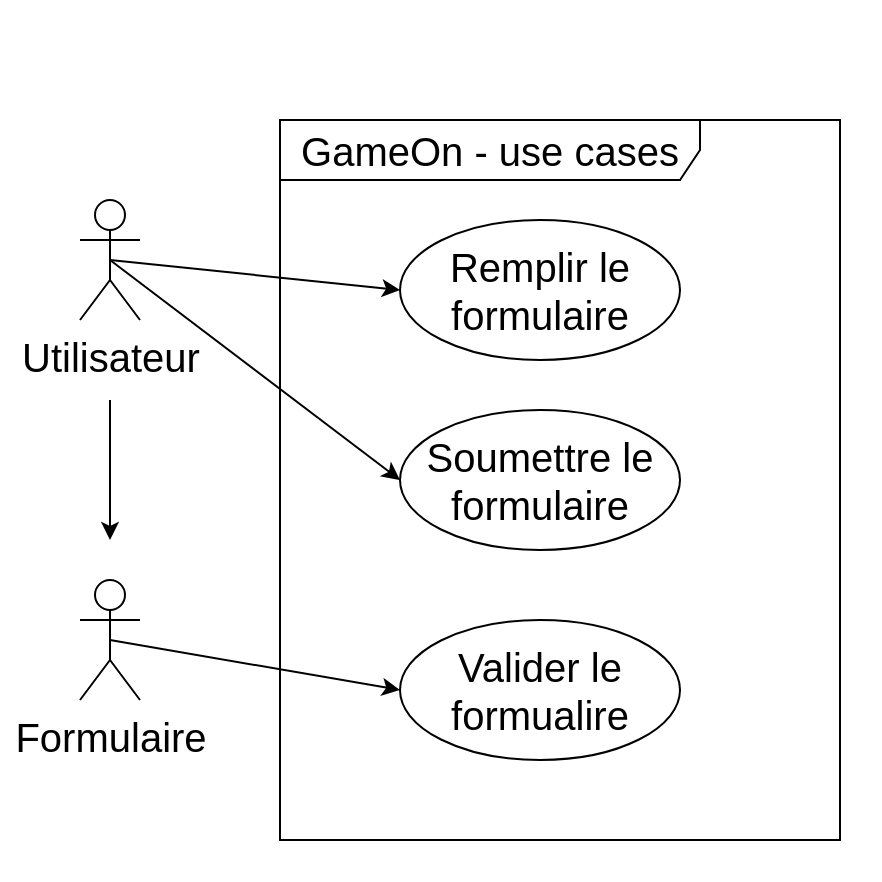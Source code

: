 <mxfile>
    <diagram id="Q7zXAm7sxzjWgE68P2he" name="Page-1">
        <mxGraphModel dx="1066" dy="450" grid="1" gridSize="10" guides="1" tooltips="1" connect="1" arrows="1" fold="1" page="1" pageScale="1" pageWidth="827" pageHeight="1169" background="#ffffff" math="0" shadow="0">
            <root>
                <mxCell id="0"/>
                <mxCell id="1" parent="0"/>
                <mxCell id="44" style="edgeStyle=none;rounded=0;orthogonalLoop=1;jettySize=auto;html=1;exitX=0.5;exitY=0.5;exitDx=0;exitDy=0;exitPerimeter=0;entryX=0;entryY=0.5;entryDx=0;entryDy=0;sourcePerimeterSpacing=0;strokeColor=#000000;fontSize=20;fontColor=#000000;" parent="1" source="33" target="41" edge="1">
                    <mxGeometry relative="1" as="geometry"/>
                </mxCell>
                <mxCell id="33" value="Formulaire" style="shape=umlActor;verticalLabelPosition=bottom;verticalAlign=top;html=1;strokeColor=#000000;fillColor=none;fontSize=20;fontColor=#000000;" parent="1" vertex="1">
                    <mxGeometry x="180" y="310" width="30" height="60" as="geometry"/>
                </mxCell>
                <mxCell id="37" style="edgeStyle=none;rounded=0;orthogonalLoop=1;jettySize=auto;html=1;sourcePerimeterSpacing=0;strokeColor=#000000;fontSize=20;fontColor=#000000;" parent="1" edge="1">
                    <mxGeometry relative="1" as="geometry">
                        <mxPoint x="195" y="290" as="targetPoint"/>
                        <mxPoint x="195" y="220" as="sourcePoint"/>
                    </mxGeometry>
                </mxCell>
                <mxCell id="42" style="rounded=0;orthogonalLoop=1;jettySize=auto;html=1;exitX=0.5;exitY=0.5;exitDx=0;exitDy=0;exitPerimeter=0;entryX=0;entryY=0.5;entryDx=0;entryDy=0;sourcePerimeterSpacing=0;strokeColor=#000000;fontSize=20;fontColor=#000000;" parent="1" source="34" target="39" edge="1">
                    <mxGeometry relative="1" as="geometry"/>
                </mxCell>
                <mxCell id="43" style="edgeStyle=none;rounded=0;orthogonalLoop=1;jettySize=auto;html=1;exitX=0.5;exitY=0.5;exitDx=0;exitDy=0;exitPerimeter=0;entryX=0;entryY=0.5;entryDx=0;entryDy=0;sourcePerimeterSpacing=0;strokeColor=#000000;fontSize=20;fontColor=#000000;" parent="1" source="34" target="40" edge="1">
                    <mxGeometry relative="1" as="geometry"/>
                </mxCell>
                <mxCell id="34" value="Utilisateur" style="shape=umlActor;verticalLabelPosition=bottom;verticalAlign=top;html=1;strokeColor=#000000;fillColor=none;fontSize=20;fontColor=#000000;" parent="1" vertex="1">
                    <mxGeometry x="180" y="120" width="30" height="60" as="geometry"/>
                </mxCell>
                <mxCell id="38" value="GameOn - use cases" style="shape=umlFrame;whiteSpace=wrap;html=1;strokeColor=#000000;fillColor=none;fontSize=20;fontColor=#000000;width=210;height=30;" parent="1" vertex="1">
                    <mxGeometry x="280" y="80" width="280" height="360" as="geometry"/>
                </mxCell>
                <mxCell id="39" value="Remplir le formulaire" style="ellipse;whiteSpace=wrap;html=1;strokeColor=#000000;fillColor=none;fontSize=20;fontColor=#000000;" parent="1" vertex="1">
                    <mxGeometry x="340" y="130" width="140" height="70" as="geometry"/>
                </mxCell>
                <mxCell id="40" value="Soumettre le formulaire" style="ellipse;whiteSpace=wrap;html=1;strokeColor=#000000;fillColor=none;fontSize=20;fontColor=#000000;" parent="1" vertex="1">
                    <mxGeometry x="340" y="225" width="140" height="70" as="geometry"/>
                </mxCell>
                <mxCell id="41" value="Valider le formualire" style="ellipse;whiteSpace=wrap;html=1;strokeColor=#000000;fillColor=none;fontSize=20;fontColor=#000000;" parent="1" vertex="1">
                    <mxGeometry x="340" y="330" width="140" height="70" as="geometry"/>
                </mxCell>
                <mxCell id="45" value="" style="whiteSpace=wrap;html=1;aspect=fixed;fillColor=none;fontSize=20;fontColor=#000000;strokeColor=none;" parent="1" vertex="1">
                    <mxGeometry x="140" y="20" width="440" height="440" as="geometry"/>
                </mxCell>
            </root>
        </mxGraphModel>
    </diagram>
</mxfile>